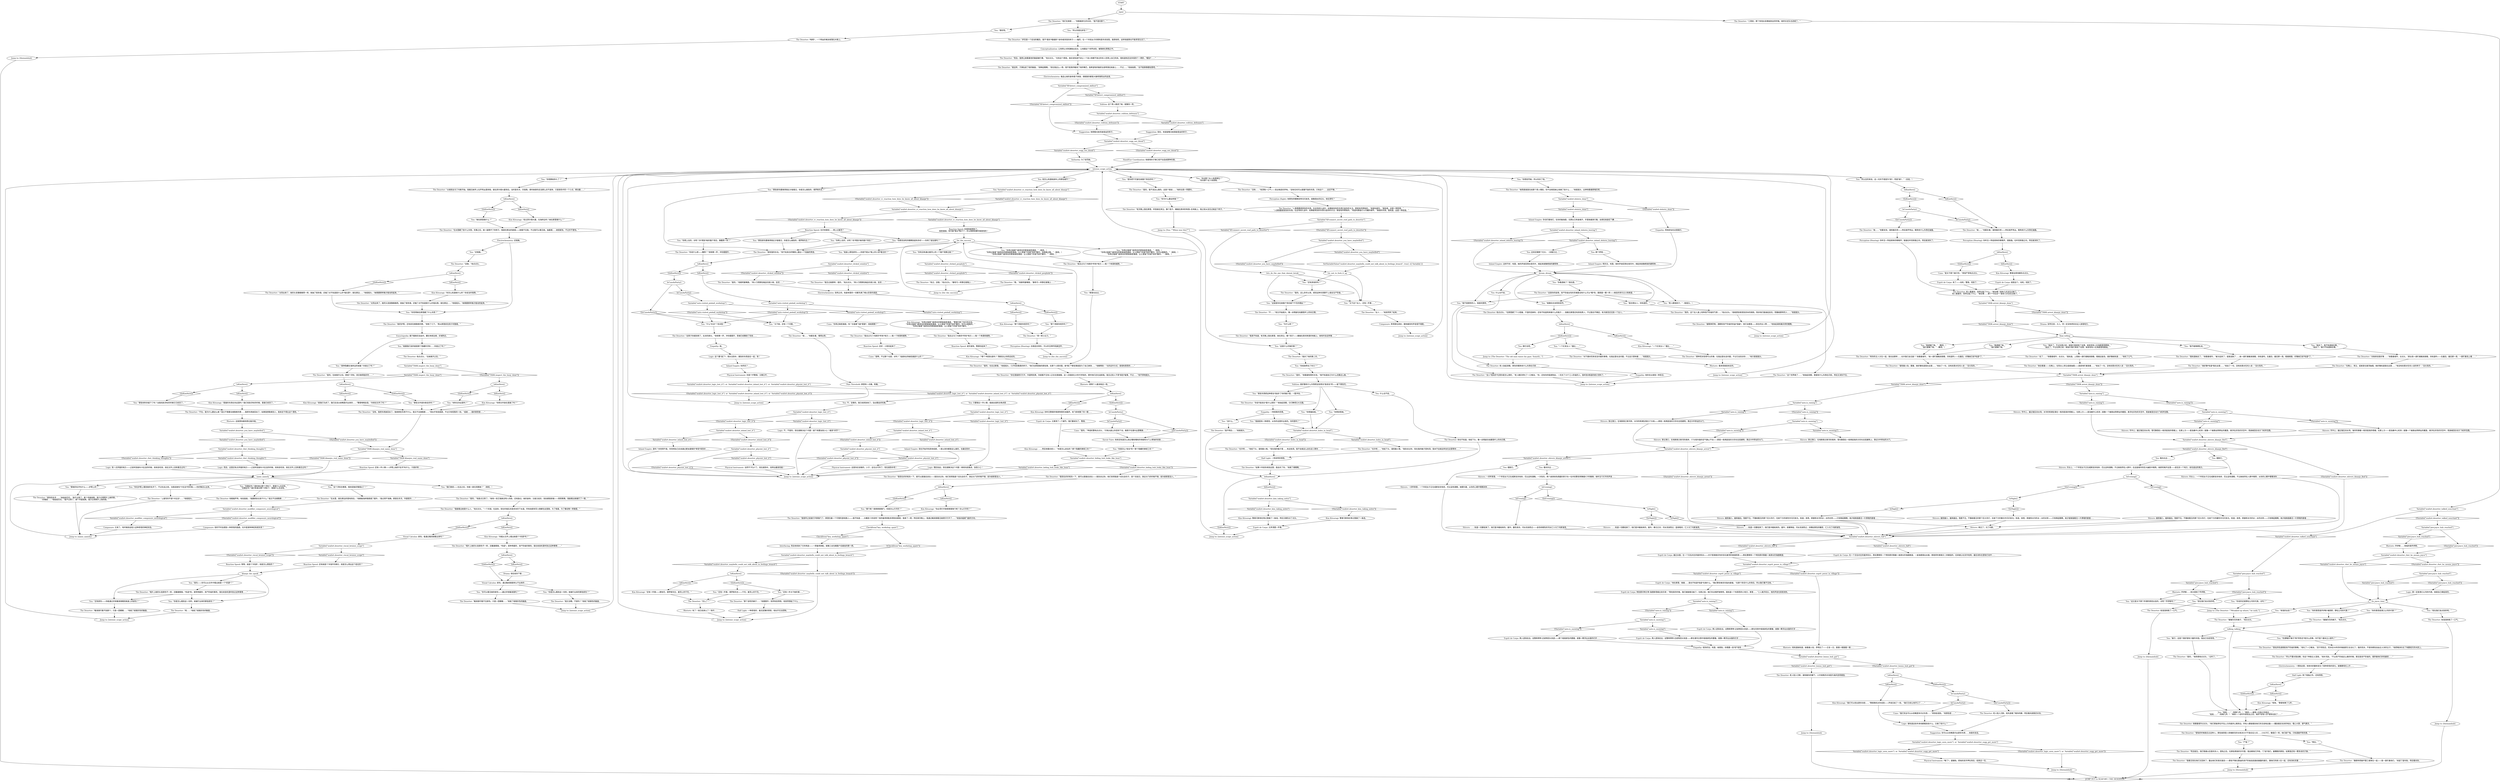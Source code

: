 # SEAFORT / DESERTER REASONING
# Why did he do it and how it happened.
#
#REACTION (MOT) red check
# ==================================================
digraph G {
	  0 [label="START"];
	  1 [label="input"];
	  2 [label="Suggestion: 现在，他渴望看见她满身是血的样子。"];
	  3 [label="IsKimHere()"];
	  4 [label="IsKimHere()", shape=diamond];
	  5 [label="!(IsKimHere())", shape=diamond];
	  6 [label="Variable[\"TASK.inspect_the_buoy_done\"]"];
	  7 [label="Variable[\"TASK.inspect_the_buoy_done\"]", shape=diamond];
	  8 [label="!(Variable[\"TASK.inspect_the_buoy_done\"])", shape=diamond];
	  9 [label="name_namely"];
	  10 [label="You: “你确定吗？我检查过那个浮标了。里面什么也没有。”\n“你确定吗？我们检查过那个浮标了。里面什么也没有。”"];
	  11 [label="The Deserter: “上面写的不是*卡拉洁*……”他摇摇头。"];
	  12 [label="Inland Empire: 你弄丢了……"];
	  13 [label="Rhetoric: 有了！他已经承认了！快问……"];
	  14 [label="The Deserter: 他点点头。“在那里建了个小爱巢。汗湿的亚麻布，还有不知道用来做什么的瓶子……我看见那里还有其他男人，不过我也不确定。有次甚至还见到一个女人。”"];
	  15 [label="Shivers: 一间牢房里，一个年轻女子正在戒断安非他命，巴比妥和酒精。一次性的。两个身穿棕色西服的男子向一名年轻警官挥舞着ICP的徽章。她听见门打开的声音……"];
	  16 [label="Shivers: 月台上，一个年轻女子正在戒断安非他命、巴比妥和酒精。不过她依然在人群中微笑，从你的心眼中慢慢消失……"];
	  17 [label="You: “有钱的女巫？”"];
	  18 [label="Half Light: 除了孤独之外，还有愤怒。"];
	  19 [label="Jump to: [themainhub]"];
	  20 [label="You: “你爬上去的，对吧？你*爬到*她的窗户背后，像蟹男一样？”"];
	  21 [label="The Deserter: “有过，没错，”他点点头。“像弯弓一样靠在玻璃上……”"];
	  22 [label="You: “为什么呢？”"];
	  23 [label="Jump to: [themainhub]"];
	  24 [label="IsKimHere()"];
	  25 [label="IsKimHere()", shape=diamond];
	  26 [label="!(IsKimHere())", shape=diamond];
	  27 [label="Variable[\"seafort.deserter_modifier_composure_neurological\"]"];
	  28 [label="Variable[\"seafort.deserter_modifier_composure_neurological\"]", shape=diamond];
	  29 [label="!(Variable[\"seafort.deserter_modifier_composure_neurological\"])", shape=diamond];
	  30 [label="Reaction Speed: 也许他曾经……爬上过屋顶？"];
	  31 [label="Kim Kitsuragi: ……然后他看向老人：“你是怎么进去的？那个隐藏的弹球工坊？”"];
	  32 [label="Physical Instrument: 当然不*可以*了。现在就弥补，发挥出最高性能！"];
	  33 [label="Variable[\"seafort.deserter_holes_in_head\"]"];
	  34 [label="Variable[\"seafort.deserter_holes_in_head\"]", shape=diamond];
	  35 [label="!(Variable[\"seafort.deserter_holes_in_head\"])", shape=diamond];
	  36 [label="You: “她走了。我不知道她在哪。”\n“她走了。我们不知道她在哪。”"];
	  37 [label="You: “她走了，不过在那之前，她指引我来到了这里。她发现有人在海堡里观察她。”\n“她走了，不过在那之前，她指引我们来到了这里。她发现有人在海堡里观察她。”"];
	  38 [label="IsCunoInParty()"];
	  39 [label="IsCunoInParty()", shape=diamond];
	  40 [label="!(IsCunoInParty())", shape=diamond];
	  41 [label="Cuno: “是关于那个婊子的，”男孩严肃地点点头。"];
	  42 [label="Shivers: ……知道一切都结束了。他们是冲着她来的。屋外，春日正浓，河水流淌而过，蓝绿相间，汇入马丁内斯海湾。"];
	  43 [label="Shivers: 市中心，越过瑞瓦肖水湾。冰冷的雨滴坠落在一栋四层高的塔楼上。在那上方——是洛桑中心机场；就像一个被悬丝网牵扯的魔茧，悬浮在灰色的天空中，周身被混合动力飞机所包围。"];
	  44 [label="Jump to: [themainhub]"];
	  45 [label="You: “这又是关于那个所谓的邪恶女巫的，对吧？乔伊斯吗？”"];
	  46 [label="IsCunoInParty()"];
	  47 [label="IsCunoInParty()", shape=diamond];
	  48 [label="!(IsCunoInParty())", shape=diamond];
	  49 [label="You: “明白。”"];
	  50 [label="Kim Kitsuragi: “你怎么知道她什么样？你说当时很黑。”"];
	  51 [label="Kim Kitsuragi: “是我们马虎了，我们应该从她嘴里问出来的……”警督喃喃自语。“你拿走文件了吗？”"];
	  52 [label="You: 他怎么知道她身体上的那些细节？"];
	  53 [label="You: Variable[\"seafort.deserter_rc_reaction_how_does_he_know_all_about_klaasje\"]"];
	  54 [label="Variable[\"seafort.deserter_rc_reaction_how_does_he_know_all_about_klaasje\"]", shape=diamond];
	  55 [label="!(Variable[\"seafort.deserter_rc_reaction_how_does_he_know_all_about_klaasje\"])", shape=diamond];
	  56 [label="Kim Kitsuragi: “你能从文件上看出她是个*间谍*吗？”"];
	  57 [label="CheckItem(\"key_workshop_spare\")"];
	  58 [label="CheckItem(\"key_workshop_spare\")", shape=diamond];
	  59 [label="!(CheckItem(\"key_workshop_spare\"))", shape=diamond];
	  60 [label="The Deserter: “没有……”他深吸一口气——发出喘息的声响。“没有任何可以紧握不放的东西，只有这个……这还不够。”"];
	  61 [label="You: “这是什么时候的事？”"];
	  62 [label="You: “是你把干花留在她窗户背后的吗？”"];
	  63 [label="Visual Calculus: 瘀伤。能通过瞄准镜看出来吗？"];
	  64 [label="You: “你是怎么看到这一切的。她被打出来的那些瘀伤？”"];
	  65 [label="The Deserter: “对于康米党来说没问题的事情，在我这里也没问题。不过这只意味着……”他摇摇头。"];
	  66 [label="You: 看向东边……"];
	  67 [label="Kim Kitsuragi: “我们可以挖出更多消息……”警督乘机对你说到——声音压低了一些。“我们已经让他开口了……”"];
	  68 [label="IsNight()"];
	  69 [label="IsNight()", shape=diamond];
	  70 [label="!(IsNight())", shape=diamond];
	  71 [label="You: 看向北边……"];
	  72 [label="Shivers: 市中心，越过瑞瓦肖水湾。雪花飘落在一栋四层高的塔楼上。在那上方——是洛桑中心机场；就像一个被悬丝网牵扯的魔茧，悬浮在灰色的天空中，周身被混合动力飞机所包围。"];
	  73 [label="Empathy: 祝你好运，哈里，她想到。你需要一些*好*发现……"];
	  74 [label="Electrochemistry: 一想到这里，他体内的腺体发生了某种奇怪的变化。就像酵母在上升……"];
	  75 [label="Rhetoric: 乔伊斯……他又提到了乔伊斯。"];
	  76 [label="The Deserter: 他朝着城市点点头。“他们把船停在环岛上方的废弃公寓旁边。所有人都能看到他们的无线电设备——播放着反动派的电台。粗心大意，酒气熏天。”"];
	  77 [label="The Deserter: “在水里藏了些什么东西。完事之后，她一副累坏了的样子。我就在那边的废墟——她看不见我，不过我可以看见她。抽着烟……她很紧张。不过并不害怕。”"];
	  78 [label="The Deserter: 他看着芦苇，有些困惑。“我要那些垃圾干什么？我又不去维勒斯……”"];
	  79 [label="You: “那些文件是你拿走的吗？”"];
	  80 [label="You: “首先——你可以从文件中看出她是一个*间谍*？”"];
	  81 [label="The Deserter: “她简直就是在给那个男人喂奶。你不会相信她让他做了些什么……”他摇摇头，出神地看着那堆灰烬。"];
	  82 [label="Jump to: [for_the_success]"];
	  83 [label="The Deserter: “你在里面把灯打开，外面特别黑，你就看不见有人正在往里面看。这一点我是在20年代学到的，那时他们还在追踪我。我见过别人干得*某些*破事，不过……”他不停地摇头。"];
	  84 [label="The Deserter: “我现在好好梳洗一下，就可以直接走进去——我告诉过你，他们觉得我是个反社会份子，是个流浪汉。旅店关门的时候不错，因为厨房里没人。”"];
	  85 [label="You: “还有一件事，德罗斯先生——干花。屋顶上的干花。”"];
	  86 [label="You: “你是怎么看到这一切的。她被打出来的那些瘀伤？”"];
	  87 [label="You: “我不是那样的人。我喜欢那样。”"];
	  88 [label="You: “我也恨女人，你知道的。”"];
	  89 [label="final_telling"];
	  90 [label="The Deserter: “这是你的妄想。资产阶级女性的灵魂里没有什么可以*看*的。跟表面一模一样——病态的享乐主义和绝望。”"];
	  91 [label="The Deserter: 老人看着你，突然记起了什么：“她在哪？我有几天没见过她了。”\n老人看着你，突然记起了什么：“她在哪……那个*卡拉洁*？我有几天没见过她了。”"];
	  92 [label="IsCunoInParty()"];
	  93 [label="IsCunoInParty()", shape=diamond];
	  94 [label="!(IsCunoInParty())", shape=diamond];
	  95 [label="Variable[\"seafort.deserter_logic_seen_more\"]  or  Variable[\"seafort.deserter_sugg_get_more\"]"];
	  96 [label="Variable[\"seafort.deserter_logic_seen_more\"]  or  Variable[\"seafort.deserter_sugg_get_more\"]", shape=diamond];
	  97 [label="!(Variable[\"seafort.deserter_logic_seen_more\"]  or  Variable[\"seafort.deserter_sugg_get_more\"])", shape=diamond];
	  98 [label="Logic: 谁知道这些年来他都看到些什么，又做了些什么？"];
	  99 [label="The Deserter: 老人陷入沉默，凝视着你的脚下。火中烧焦的木块因为海风变得潮湿。"];
	  100 [label="Kim Kitsuragi: “你把文件放在里面了吗？”"];
	  101 [label="Cuno: “是的。”坤诺机警地点点头。“闪电丸能让你坚持下去。瘾君子在灌木丛里瞎搞……”"];
	  102 [label="You: “你有没有通过屋顶上的一个窗户观察过她？”"];
	  103 [label="Rhetoric: 看来答案是肯定的。"];
	  104 [label="Hand/Eye Coordination: 他使用的子弹口径不会造成那种伤害。"];
	  105 [label="You: “所以你是在妒忌？”"];
	  106 [label="You: “你觉得她在那里藏了什么东西？”"];
	  107 [label="The Deserter: “没错，”他点点头。"];
	  108 [label="You: “你用过褴褛飞旋背后的那条秘密通道。”（继续。）\n“你用过褴褛飞旋背后的那条秘密通道。尘土里留下的是*你的*脚印。你可以换鞋的。”（继续。）\n“你用过褴褛飞旋背后的那条秘密通道。尘土里留下的是*你的*脚印。”（继续。）"];
	  109 [label="IsKimHere()"];
	  110 [label="IsKimHere()", shape=diamond];
	  111 [label="!(IsKimHere())", shape=diamond];
	  112 [label="Jump to: [for_the_success]"];
	  113 [label="Variable[\"seafort.deserter_hiding_hub_looks_like_bum\"]"];
	  114 [label="Variable[\"seafort.deserter_hiding_hub_looks_like_bum\"]", shape=diamond];
	  115 [label="!(Variable[\"seafort.deserter_hiding_hub_looks_like_bum\"])", shape=diamond];
	  116 [label="The Deserter: 他也不知道。他低下头，像一朵残留在枯萎茎杆上的向日葵。"];
	  117 [label="You: “还有其他的吗？”"];
	  118 [label="Volition: 就好像有什么东西把这些想法*放进去*的——留下那些花。"];
	  119 [label="The Deserter: “也许吧……”他低下头，凝视着火堆。“现在我的脑子里……有这些洞。我不会就这么坐在这儿等你……”"];
	  120 [label="IsKimHere()"];
	  121 [label="IsKimHere()", shape=diamond];
	  122 [label="!(IsKimHere())", shape=diamond];
	  123 [label="The Deserter: “是的。我不该这么做的。这是个错误……”他的左脸一阵颤抖。"];
	  124 [label="Variable[\"seafort.deserter_rhet_thinking_thoughts\"]"];
	  125 [label="Variable[\"seafort.deserter_rhet_thinking_thoughts\"]", shape=diamond];
	  126 [label="!(Variable[\"seafort.deserter_rhet_thinking_thoughts\"])", shape=diamond];
	  127 [label="You: “男人都是疯子。”（摇摇头。）"];
	  128 [label="Inland Empire: 明天见，哈里。她的声音回荡在夜风中。闻起来就像燃烧的建筑物……"];
	  129 [label="Variable[\"seafort.deserter_esprit_posse_in_village\"]"];
	  130 [label="Variable[\"seafort.deserter_esprit_posse_in_village\"]", shape=diamond];
	  131 [label="!(Variable[\"seafort.deserter_esprit_posse_in_village\"])", shape=diamond];
	  132 [label="Variable[\"auto.is_snowing\"]"];
	  133 [label="Variable[\"auto.is_snowing\"]", shape=diamond];
	  134 [label="!(Variable[\"auto.is_snowing\"])", shape=diamond];
	  135 [label="Esprit de Corps: 两人逐渐走远，巡警茱蒂特·迈诺特回头张望——那在漫天白雪中摇摇欲坠的要塞，就像一颗浮出水面的烂牙……"];
	  136 [label="Physical Instrument: *够了*。逮捕他。把他的双手押在背后，结束这一切。"];
	  137 [label="The Deserter: “我看见现在他们又回来了。露出他们的真实面目——那些不敢在蒙迪的资产阶级选民面前展露的面孔，跟他们的家人在一起，还有涤纶衣裳……”"];
	  138 [label="The Deserter: “所以不要对我说教，你这个种族主义混球。”他补充到。“不过资产阶级这么做的时候，那还是资产阶级的。摆弄着他们的性器官……”"];
	  139 [label="Jump to: [themainhub]"];
	  140 [label="IsKimHere()"];
	  141 [label="IsKimHere()", shape=diamond];
	  142 [label="!(IsKimHere())", shape=diamond];
	  143 [label="Jump to: [themainhub]"];
	  144 [label="talking_talking"];
	  145 [label="You: “你对那个女人有感情吗？”\n“你对那个女人有感情。”"];
	  146 [label="IsKimHere()"];
	  147 [label="IsKimHere()", shape=diamond];
	  148 [label="!(IsKimHere())", shape=diamond];
	  149 [label="Composure: 他时不时会感到一种奇怪的困惑。也许是某种神经系统失常？"];
	  150 [label="Jump to: [intense_scope_action]"];
	  151 [label="The Deserter: “相片上她的头发颜色不一样，还戴着眼镜。*伪装*。某种卑鄙的、资产阶级的事务。我在收音机里听到过这种事情……”"];
	  152 [label="Esprit de Corps: 又摸清了一个细节。我们要成功了，警探。"];
	  153 [label="Jump to: [intense_scope_action]"];
	  154 [label="Variable[\"seafort.deserter_logic_lost_it\"]"];
	  155 [label="Variable[\"seafort.deserter_logic_lost_it\"]", shape=diamond];
	  156 [label="!(Variable[\"seafort.deserter_logic_lost_it\"])", shape=diamond];
	  157 [label="Empathy: 她。"];
	  158 [label="Half Light: 一种奇怪的、毫无犹豫的愤怒，他似乎无法控制。"];
	  159 [label="You: “没什么。”"];
	  160 [label="Kim Kitsuragi: 警督沉默地在笔记里画了一条线。然后又朝你点了点头。"];
	  161 [label="The Deserter: “唔……”他摇了摇银灰色的脑袋。"];
	  162 [label="IsKimHere()"];
	  163 [label="IsKimHere()", shape=diamond];
	  164 [label="!(IsKimHere())", shape=diamond];
	  165 [label="The Deserter: “走了……”他看着城市，点点头。“我知道。上周她一直盯着瞄准镜看。看着这座岛，就好像她知道……”他叹了口气。"];
	  166 [label="You: “你为什么要这样做？”"];
	  167 [label="Variable[\"seafort.deserter_shivers_klaasje_arrest\"]"];
	  168 [label="Variable[\"seafort.deserter_shivers_klaasje_arrest\"]", shape=diamond];
	  169 [label="!(Variable[\"seafort.deserter_shivers_klaasje_arrest\"])", shape=diamond];
	  170 [label="Shivers: 穿过港口，在埃斯佩兰斯河的南岸，雪花飘落在一栋两层高的方形杜拉铝建筑上，靠近H中转站的大门。"];
	  171 [label="Jump to: [themainhub]"];
	  172 [label="The Deserter: “我去过马丁内斯的*所有*地方——每一个角落和缝隙。”"];
	  173 [label="The Deserter: “皱皱巴巴的婊子，”他点点头。"];
	  174 [label="Logic: 那一定是港口公司的代表，她是自己乘船来的。"];
	  175 [label="The Deserter: “登陆的时候我见过这种人。那些奥西登人和梅斯克的长枪派分子不是应征士兵……小伙子们，像我们一样。他们是尸鬼。只知道破坏和伤害。”"];
	  176 [label="Kim Kitsuragi: “经过菲尔德大厦，在海岸边吗？她在那里做什么？”"];
	  177 [label="The Deserter: “不在。我为什么要这么做？我又不需要去维勒斯的票……我把东西放回去了。如果我想勒索别人，我肯定干得比这个漂亮。”"];
	  178 [label="The Deserter: “我能看出她是什么人，”他点点头。“一个间谍。在逃命。现在的瑞瓦肖是资本的下水道。所有劫匪和军火商都往这里跑。为了吸毒，为了像动物一样做爱。”"];
	  179 [label="Variable[\"seafort.deserter_clicked_peephole\"]"];
	  180 [label="Variable[\"seafort.deserter_clicked_peephole\"]", shape=diamond];
	  181 [label="!(Variable[\"seafort.deserter_clicked_peephole\"])", shape=diamond];
	  182 [label="Kim Kitsuragi: 你听见警督的笔那熟悉的涂画声。他飞快地瞥了你一眼……"];
	  183 [label="Variable[\"seafort.deserter_logic_lost_it\"]  or  Variable[\"seafort.deserter_inland_lost_it\"]  or  Variable[\"seafort.deserter_physint_lost_it\"]"];
	  184 [label="Variable[\"seafort.deserter_logic_lost_it\"]  or  Variable[\"seafort.deserter_inland_lost_it\"]  or  Variable[\"seafort.deserter_physint_lost_it\"]", shape=diamond];
	  185 [label="!(Variable[\"seafort.deserter_logic_lost_it\"]  or  Variable[\"seafort.deserter_inland_lost_it\"]  or  Variable[\"seafort.deserter_physint_lost_it\"])", shape=diamond];
	  186 [label="Physical Instrument: 你是个坏警探。又懒又坏。"];
	  187 [label="IsKimHere()"];
	  188 [label="IsKimHere()", shape=diamond];
	  189 [label="!(IsKimHere())", shape=diamond];
	  190 [label="The Deserter: “你说*放进去*是什么意思？”他抬起双眼，它们睁得又大又圆。"];
	  191 [label="Composure: 笑得莫名其妙。跟他痛苦的声音很不相配。"];
	  192 [label="klaasje_the_spook"];
	  193 [label="You: “一个红发女人？露比……”"];
	  194 [label="Variable[\"TASK.arrest_klaasje_done\"]"];
	  195 [label="Variable[\"TASK.arrest_klaasje_done\"]", shape=diamond];
	  196 [label="!(Variable[\"TASK.arrest_klaasje_done\"])", shape=diamond];
	  197 [label="The Deserter: “对她来说是好事……”他看着城市，点点头。“那女孩一直盯着瞄准镜看，你知道吗——在最后。最后那一周，一直盯着岛上看……”"];
	  198 [label="The Deserter: “和你的主人关在一起，我也会那样……也许我们会见面？”他看着城市。“她一直盯着瞄准镜看，你知道吗——在最后。好像她已经*知道*了。”"];
	  199 [label="Perception (Hearing): 你听见一阵低频率的嘶嘶声，很勉强。在听觉频谱之内。然后就消失了。"];
	  200 [label="Shivers: ……知道一切都结束了。他们是冲着她来的。屋外，夜幕降临，河水流淌而过，浓稠如黑色的糖浆，汇入马丁内斯海湾。"];
	  201 [label="Esprit de Corps: 两人逐渐走远，巡警茱蒂特·迈诺特回头张望——那在风雨中摇摇欲坠的要塞，就像一颗浮出水面的烂牙……"];
	  202 [label="The Deserter: “皱皱巴巴的婊子，”他点点头。"];
	  203 [label="IsCunoInParty()"];
	  204 [label="IsCunoInParty()", shape=diamond];
	  205 [label="!(IsCunoInParty())", shape=diamond];
	  206 [label="Cuno: “是啊，不过那个也是，对吗？飞旋旅社的秘密通道什么的？”"];
	  207 [label="lets_do_the_one_that_doesnt_break"];
	  208 [label="Reaction Speed: 谢天谢地，警督捡起来了……"];
	  209 [label="Variable[\"seafort.deserter_talked_soucriant\"]"];
	  210 [label="Variable[\"seafort.deserter_talked_soucriant\"]", shape=diamond];
	  211 [label="!(Variable[\"seafort.deserter_talked_soucriant\"])", shape=diamond];
	  212 [label="You: “咳咳……”（咳嗽几声。）“继续——被害人在她之后抵达……”\n“咳咳……”（咳嗽几声。）“继续——谈判专家到达之后，她的*安保人员*很快也到了……”"];
	  213 [label="The Deserter: “而且，我想让她看着他的脑袋被打爆，”他点点头。“也有这个原因。她应该知道不该让一个连小孩都不放过的杀人犯爬上自己的床。我知道他还会多保持个一两秒，*蠕动*……”"];
	  214 [label="Variable[\"seafort.deserter_volition_defenses\"]"];
	  215 [label="Variable[\"seafort.deserter_volition_defenses\"]", shape=diamond];
	  216 [label="!(Variable[\"seafort.deserter_volition_defenses\"])", shape=diamond];
	  217 [label="You: “你想惩罚她，所以你杀了他。”"];
	  218 [label="The Deserter: “在水里，就在那边的营地背后，”他朝着海岸随意摆了摆手。“我记得不准确。那是在冬天。外面很冷……”"];
	  219 [label="You: “那些材料你留下了吗？当我找到浮标的时候它已经空了。”"];
	  220 [label="Logic: 有一点矛盾的地方——之前听到她叫卡拉洁的时候，他有些吃惊。他在文件上没有看见过吗？"];
	  221 [label="Variable[\"seafort.deserter_clicked_window\"]"];
	  222 [label="Variable[\"seafort.deserter_clicked_window\"]", shape=diamond];
	  223 [label="!(Variable[\"seafort.deserter_clicked_window\"])", shape=diamond];
	  224 [label="The Deserter: “我现在好好梳洗一下，就可以直接走进去——我告诉过你，他们觉得我是个反社会份子。旅店关门的时候不错，因为厨房里没人。”"];
	  225 [label="The Deserter: “我很早之前就打开那扇门了。那里住着一个可恨的游戏商人——我不知道……大概是15年前吧？他的备用钥匙丢得到处都是，我拿了一把。然后某天晚上，我通过瞄准镜看见她把灯打开了……”他指向褴褛飞旋的方向。"];
	  226 [label="Interfacing: 而且他找到了它的用途——一把备用钥匙，就像工会包厢窗户后面挂的那一把。"];
	  227 [label="You: “那门呢？厨房那扇钢门，你是怎么打开的？”"];
	  228 [label="Savoir Faire: 他肯定知道怎么绕过嘎吱嘎吱的地板和大门上锈蚀的铰链……"];
	  229 [label="You: “那些瘀伤要离得很近才能看见，你是怎么做到的，德罗斯先生？”"];
	  230 [label="The Deserter: “你说什么呢——蟹男？”他咳嗽一声，冲你摆摆手。"];
	  231 [label="Logic: 不，不是的。现在就解决这个问题！接下来要加倍小心！极其*详尽*！"];
	  232 [label="Variable[\"XP.connect_secret_roof_path_to_deserter\"]"];
	  233 [label="Variable[\"XP.connect_secret_roof_path_to_deserter\"]", shape=diamond];
	  234 [label="!(Variable[\"XP.connect_secret_roof_path_to_deserter\"])", shape=diamond];
	  235 [label="You: “我就是有一种感觉。从你的话里听出来的。你同意吗？”"];
	  236 [label="Jump to: [You: \"\"When was this?\"\"]"];
	  237 [label="The Deserter: “如果十年前你来到这里，我会杀了你。”他揉了揉眼睛。"];
	  238 [label="The Deserter: “被精神药物，酒精和资产阶级的利益*扭曲*。他们全都是——现在的女人啊……”他抬起凝视着灰烬的眼睛。"];
	  239 [label="The Deserter: “她……”他重复到，凝视着灰烬——然后是芦苇丛。眼角有什么东西在抽搐。"];
	  240 [label="Perception (Hearing): 你听见一阵低频率的嘶嘶声，勉强在听觉频谱之内。然后就消失了。"];
	  241 [label="Esprit de Corps: 特别顾问特兰特·海德斯塔姆比较乐观：“等他来的时候，我们就能看见船了。在那之前，我们先去喝杯咖啡吧。我知道一个有意思的小地方，那里……”三人离开码头，他的声音也渐渐消失。"];
	  242 [label="Variable[\"auto.is_snowing\"]"];
	  243 [label="Variable[\"auto.is_snowing\"]", shape=diamond];
	  244 [label="!(Variable[\"auto.is_snowing\"])", shape=diamond];
	  245 [label="Cuno: “你用过秘密通道，哈？在褴褛飞旋*里面*，偷偷摸摸？”"];
	  246 [label="The Deserter: “是的，也去过那里。”他摇摇头，几乎有些敬畏的样子。“他们在那里做的那些事，在那个小房间里。她*做了*那些事就是为了自己爽快……”他解释到：“光的运作方式，是很有意思的……”"];
	  247 [label="Variable[\"seafort.deserter_you_have_maybelled\"]"];
	  248 [label="Variable[\"seafort.deserter_you_have_maybelled\"]", shape=diamond];
	  249 [label="!(Variable[\"seafort.deserter_you_have_maybelled\"])", shape=diamond];
	  250 [label="The Deserter: “从她到达马丁内斯开始。我看见她早上在芦苇丛里徘徊，就在菲尔德大厦背后。当时是冬天，天很黑。那时她穿的还没那么衣不遮体，只是夜色中的一个小点，移动着……”"];
	  251 [label="The Deserter: “我有我的办法。”他干枯发白的嘴唇上露出一个扭曲的笑容。"];
	  252 [label="You: “关于她，还有一个问题。”"];
	  253 [label="Variable[\"seafort.deserter_physint_lost_it\"]"];
	  254 [label="Variable[\"seafort.deserter_physint_lost_it\"]", shape=diamond];
	  255 [label="!(Variable[\"seafort.deserter_physint_lost_it\"])", shape=diamond];
	  256 [label="Variable[\"seafort.deserter_physint_lost_it\"]"];
	  257 [label="Variable[\"seafort.deserter_physint_lost_it\"]", shape=diamond];
	  258 [label="!(Variable[\"seafort.deserter_physint_lost_it\"])", shape=diamond];
	  259 [label="Jump to: [intense_scope_action]"];
	  260 [label="Variable[\"seafort.deserter_viscal_bruises_scope\"]"];
	  261 [label="Variable[\"seafort.deserter_viscal_bruises_scope\"]", shape=diamond];
	  262 [label="!(Variable[\"seafort.deserter_viscal_bruises_scope\"])", shape=diamond];
	  263 [label="The Deserter: “凝视着小岛，要塞，她好像知道我在这里……”他加了一句，没有刻意对任何人说：“没关系的。”"];
	  264 [label="Variable[\"auto.is_raining\"]"];
	  265 [label="Variable[\"auto.is_raining\"]", shape=diamond];
	  266 [label="!(Variable[\"auto.is_raining\"])", shape=diamond];
	  267 [label="Shivers: 再见了，马丁内斯。"];
	  268 [label="Suggestion: 你可以从他嘴里问出更多东西……他喜欢说话。"];
	  269 [label="The Deserter: “是的，”他砸吧着嘴唇。“用小刀把那些毒品切成小条，自渎……”"];
	  270 [label="You: “那里也去过。”"];
	  271 [label="Rhetoric: 他知道她知道。她看着小岛，弄明白了——日复一日，香烟一根接着一根……"];
	  272 [label="You: “现在我们说点别的吧。”"];
	  273 [label="You: “尸鬼？”"];
	  274 [label="Variable[\"seafort.deserter_sugg_see_blood\"]"];
	  275 [label="Variable[\"seafort.deserter_sugg_see_blood\"]", shape=diamond];
	  276 [label="!(Variable[\"seafort.deserter_sugg_see_blood\"])", shape=diamond];
	  277 [label="Kim Kitsuragi: “里面的东西在你这里吗？我们找到浮标的时候，里面已经空了。”"];
	  278 [label="IsKimHere()"];
	  279 [label="IsKimHere()", shape=diamond];
	  280 [label="!(IsKimHere())", shape=diamond];
	  281 [label="The Deserter: “没有。我把东西放回去了。我拿那些东西干什么，我又不去维勒斯……”他似乎有些困惑，不过只有短暂的一刻。“或者……我的意思是……”"];
	  282 [label="You: “那她的名字叫什么——护照上的？”"];
	  283 [label="Reaction Speed: 你很快就想到了。\n秘密通道。他可能*换过*鞋子了，灰尘里那些脚印就是他的！"];
	  284 [label="Logic: 这个要*溜了*。想办法弥补，跟别的东西连在一起，快！"];
	  285 [label="You: “你给她带去了铃兰？”"];
	  286 [label="The Deserter: “是的。这么多年以来。感觉这种东西算不上是反无产阶级。”"];
	  287 [label="Kim Kitsuragi: 警督沉默地在笔记里画了一条线。"];
	  288 [label="Jump to: [intense_scope_action]"];
	  289 [label="You: “我不能随便乱说。”"];
	  290 [label="Kim Kitsuragi: 警督会意地朝你点点头。"];
	  291 [label="Esprit de Corps: 就是这个。动机。找到了。"];
	  292 [label="Esprit de Corps: 在一个无名村庄的废弃码头，两名警察和一个特别顾问隔着一条狭长的海面眺望。一座海堡探出水面，那是菲利普国王二世建造的，后来被公社另作他用，最后消失在登陆行动中……"];
	  293 [label="Esprit de Corps: “他在那里，做着……我也不知道*到底*在做什么。”随迁警官维克玛指向废墟。“在那个防空什么的背后。所以我们看不见他。”"];
	  294 [label="Shivers: ……知道一切都结束了。他们是冲着她来的。屋外，暮色渐浓，河水流淌而过——金色和橙色的河水汇入马丁内斯海湾。"];
	  295 [label="You: “婊子。这是个很好很有力量的词语。我自己也经常用。”"];
	  296 [label="The Deserter: “宽松的性道德是资产阶级的策略，”他吐了一口唾沫。“至于同性恋，党派在04年的时候就把它合法化了。我的党派，不是你那些自由主义派的主子。”他把唾沫吐在了快要熄灭的木炭上。"];
	  297 [label="Variable[\"seafort.deserter_bonus_hub_got\"]"];
	  298 [label="Variable[\"seafort.deserter_bonus_hub_got\"]", shape=diamond];
	  299 [label="!(Variable[\"seafort.deserter_bonus_hub_got\"])", shape=diamond];
	  300 [label="Jump to: [The Deserter: \"\"Wrinkled up whore,\" he nods.\"]"];
	  301 [label="Empathy: 而他却站在这里腐烂。"];
	  302 [label="The Deserter: “三周前，那个有钱女巫乘船到达的时候。她的仪仗队也进城了。”"];
	  303 [label="You: “你的意思是港口公司的代表？”"];
	  304 [label="Variable[\"XP.detect_compromized_skillset\"]"];
	  305 [label="Variable[\"XP.detect_compromized_skillset\"]", shape=diamond];
	  306 [label="!(Variable[\"XP.detect_compromized_skillset\"])", shape=diamond];
	  307 [label="You: “你观察她多久了？”"];
	  308 [label="You: “这个浮标在哪里，看来调查好像错过了？”"];
	  309 [label="Jump to: [name_namely]"];
	  310 [label="Drama: 他在给你下套……"];
	  311 [label="You: “你是怎么*进去*的？那个隐藏的弹球工坊？”"];
	  312 [label="You: “那些瘀伤要离得很近才能看见，你是怎么做到的，德罗斯先生？”"];
	  313 [label="You: “关于这个女人，还有一件事……”"];
	  314 [label="Perception (Sight): 他黑色的眼睛突然闪闪发亮，就像滴水的石头。他在哭吗？"];
	  315 [label="Rhetoric: 这就意味着他想过敲诈她。"];
	  316 [label="Logic: 而且，这里还有点矛盾的地方——之前听到她叫卡拉洁的时候，他有些吃惊。他在文件上没有看见过吗？"];
	  317 [label="IsKimHere()"];
	  318 [label="IsKimHere()", shape=diamond];
	  319 [label="!(IsKimHere())", shape=diamond];
	  320 [label="You: “她确实应该受到惩罚。”"];
	  321 [label="The Deserter: “真的，这个女人身上有种资产阶级的气质……”他点点头。“弱者更容易受到资本的剥削，除非他们能奋起反抗，而像她那样的人……”他摇摇头。"];
	  322 [label="You: 这肯定跟那个无关。（试着忘记。）"];
	  323 [label="Jump to: [The Deserter: \"The old man raises his gaze. Someth...\"]"];
	  324 [label="Variable[\"seafort.deserter_shivers_klaasje_fled\"]"];
	  325 [label="Variable[\"seafort.deserter_shivers_klaasje_fled\"]", shape=diamond];
	  326 [label="!(Variable[\"seafort.deserter_shivers_klaasje_fled\"])", shape=diamond];
	  327 [label="Esprit de Corps: 两人逐渐走远，巡警茱蒂特·迈诺特回头张望——那个摇摇欲坠的要塞，就像一颗浮出水面的烂牙……"];
	  328 [label="Variable[\"auto.visited_pinball_workshop\"]"];
	  329 [label="Variable[\"auto.visited_pinball_workshop\"]", shape=diamond];
	  330 [label="!(Variable[\"auto.visited_pinball_workshop\"])", shape=diamond];
	  331 [label="The Deserter: “我去过马丁内斯的*所有*地方——每一个角落和缝隙。”"];
	  332 [label="Variable[\"pier.joyce_hub_reached\"]"];
	  333 [label="Variable[\"pier.joyce_hub_reached\"]", shape=diamond];
	  334 [label="!(Variable[\"pier.joyce_hub_reached\"])", shape=diamond];
	  335 [label="The Deserter: “就这样，子弹钻进了他的脑袋。”他眯起眼睛。“现在我这么一想，我不是真的瞄准了他的嘴巴。我希望他的脑浆全部喷溅在她身上……不过……”他耸耸肩，“总不能事事都如意吧。”"];
	  336 [label="The Deserter: “妒忌是一个反动的概念。我不*喜欢*看着那个掠夺者享受的样子——嗑药，在一个年轻女子的臂弯里寻求安慰。我想他死，这样他就再也不能享受生活了。”"];
	  337 [label="Volition: 这个男人看透了她，就像你一样。"];
	  338 [label="Electrochemistry: 还很美。"];
	  339 [label="The Deserter: “我见过她那样，是的，”他点点头。“用小刀把那些毒品切成小条，自渎……”"];
	  340 [label="Kim Kitsuragi: “你必须打开厨房那扇铁门吧？怎么打开的？”"];
	  341 [label="You: “你爬上去的，对吧？你*爬到*她的窗户背后？”"];
	  342 [label="Kim Kitsuragi: “你用过褴褛飞旋背后的那条秘密通道。”警督打断了你们的对话。\n“你用过褴褛飞旋背后的那条秘密通道。尘土里留下的是*你的*脚印。你可以换鞋的。”\n“你用过褴褛飞旋背后的那条秘密通道。尘土里留下的是*你的*脚印。”"];
	  343 [label="The Deserter: “她……”他重复着，慢得出奇。"];
	  344 [label="Pain Threshold: 那里有一点痛。刺痛。"];
	  345 [label="Variable[\"seafort.deserter_inland_lost_it\"]"];
	  346 [label="Variable[\"seafort.deserter_inland_lost_it\"]", shape=diamond];
	  347 [label="!(Variable[\"seafort.deserter_inland_lost_it\"])", shape=diamond];
	  348 [label="Inland Empire: 这样不好，哈里。她的声音回荡在夜风中。闻起来就像燃烧的建筑物……"];
	  349 [label="Kim Kitsuragi: “一个红发女人？露比……”"];
	  350 [label="The Deserter: “这个世界疯了……”他抬起双眼，里面有什么东西在闪烁。然后又消失不见。"];
	  351 [label="Empathy: 他的舌尖尝到一种苦涩。"];
	  352 [label="Jump to: [intense_scope_action]"];
	  353 [label="Jump to: [intense_scope_action]"];
	  354 [label="You: “你看透她了？我也是。”"];
	  355 [label="IsKimHere()"];
	  356 [label="IsKimHere()", shape=diamond];
	  357 [label="!(IsKimHere())", shape=diamond];
	  358 [label="The Deserter: “她会看着——在晚上，在阳台上哭泣或者抽烟——直直地盯着我看……”他加了一句，没有刻意对任何人说：“没关系的。”"];
	  359 [label="Esprit de Corps: 越过水面，在一个无名村庄的废弃码头——村子里满是灰色的亘石屋顶的煤渣砖房——两名警察和一个特别顾问隔着一条狭长的海面眺望。"];
	  360 [label="You: “你满嘴的*婊子*和*同性恋*是怎么回事，你不是个康米主义者吗？”"];
	  361 [label="The Deserter: “相片上她的头发颜色不一样，还戴着眼镜。*伪造*的。某种卑鄙的、资产阶级的事务。我在收音机里听到过这种事情……”"];
	  362 [label="Variable[\"seafort.deserter_rhet_he_means_joyce\"]"];
	  363 [label="Variable[\"seafort.deserter_rhet_he_means_joyce\"]", shape=diamond];
	  364 [label="!(Variable[\"seafort.deserter_rhet_he_means_joyce\"])", shape=diamond];
	  365 [label="Reaction Speed: 还好，小孩捡起来了……"];
	  366 [label="its_joyce_time"];
	  367 [label="You: “还有瘀伤——你能通过步枪瞄准镜看到她身上的瘀伤？”"];
	  368 [label="Electrochemistry: 突然之间，他身体里的一切都充满了难以忍受的渴望。"];
	  369 [label="Kim Kitsuragi: “那个洞是你挖的吗？”"];
	  370 [label="You: “什么*办法*？告诉我！”"];
	  371 [label="The Deserter: “这辈子你就别想了，右派的家伙。”他咳嗽一声，冲你摆摆手，思绪已经飘到了别处……"];
	  372 [label="The Deserter: “我去过马丁内斯的*所有*地方——每一个角落和缝隙。”"];
	  373 [label="Inland Empire: 现在开始寻找其他线索，一直以来你都是这么做的。在最后弥补……"];
	  374 [label="The Deserter: “也许吧……”他低下头，凝视着火堆。“我告诉过你，现在我的脑子里有洞。我本不会就这样坐在这里等你……”"];
	  375 [label="dream_dream"];
	  376 [label="Inland Empire: 你也盯着他们。在你的脑海里，无罪女王转身离开，手里拖着旅行箱，丝绸在她身后飞舞……"];
	  377 [label="Esprit de Corps: 有了——动机，警探。找到了。"];
	  378 [label="Variable[\"TASK.arrest_klaasje_done\"]"];
	  379 [label="Variable[\"TASK.arrest_klaasje_done\"]", shape=diamond];
	  380 [label="!(Variable[\"TASK.arrest_klaasje_done\"])", shape=diamond];
	  381 [label="You: 摆脱它。"];
	  382 [label="The Deserter: “她好像*知道*我在这里……”他加了一句，没有刻意对任何人说：“没关系的。”"];
	  383 [label="Shivers: 穿过港口，在埃斯佩兰斯河的南岸，57分局外面的空气静止不动——那是一栋两层高的方形杜拉铝建筑，靠近H中转站的大门。"];
	  384 [label="IsNight()"];
	  385 [label="IsNight()", shape=diamond];
	  386 [label="!(IsNight())", shape=diamond];
	  387 [label="Shivers: 月台上，一个年轻女子正在戒断安非他命、巴比妥和酒精。不过她依然在人群中，在这座城市的巨大幽影中微笑。她即将离开这里——前往另一个地方，前往遥远的南方。"];
	  388 [label="Shivers: 越变越小。越来越远。隐匿不见。不像她看见的那个巨大吊灯，在她下方的春光中闪闪发光。街道，高塔，房屋和冰冷的水；水的对岸——只有眯起眼睛，她才能勉强看见一片黑暗的废墟……"];
	  389 [label="Variable[\"seafort.deserter_shivers_full\"]"];
	  390 [label="Variable[\"seafort.deserter_shivers_full\"]", shape=diamond];
	  391 [label="!(Variable[\"seafort.deserter_shivers_full\"])", shape=diamond];
	  392 [label="You: “材料在你这里吗？”"];
	  393 [label="You: “你用过褴褛飞旋背后的那条秘密通道。”（继续。）\n“你用过褴褛飞旋背后的那条秘密通道。尘土里留下的是*你的*脚印。你刚换过鞋。”（继续。）\n“你用过褴褛飞旋背后的那条秘密通道。尘土里留下的是*你的*脚印。”（继续。）"];
	  394 [label="The Deserter: “我真不知道。有天晚上我在那里，她在哭泣，像个孩子——蜷缩在房间角落的地板上。她有时会这样做……”"];
	  395 [label="The Deserter: “是别的名字……”他结结巴巴。“我不记得了。那个早晨很黑。我只记得照片上她的脸。”\n“好像是……”他结结巴巴。“我不记得了。那个早晨很黑。我只记得照片上她的脸。”"];
	  396 [label="Encyclopedia: 属于塞美尼自由州。藏在地球边缘，灰域附近。"];
	  397 [label="The Deserter: “怎么了？”"];
	  398 [label="The Deserter: “用一把小尖刀。”"];
	  399 [label="Perception (Hearing): 也很适合窃听。可以听见呻吟和鼻息声。"];
	  400 [label="IsKimHere()"];
	  401 [label="IsKimHere()", shape=diamond];
	  402 [label="!(IsKimHere())", shape=diamond];
	  403 [label="IsKimHere()"];
	  404 [label="IsKimHere()", shape=diamond];
	  405 [label="!(IsKimHere())", shape=diamond];
	  406 [label="You: 只要错过一件小事，我就会溺死在焦虑里……"];
	  407 [label="You: 不。没事的。我已经抓到他了。没必要追求完美。"];
	  408 [label="Jump to: [intense_scope_action]"];
	  409 [label="You: “某些东西把这种想法*放进*了你的脑子里。一股冲动。”"];
	  410 [label="The Deserter: “不……”他又开始摇头，像一朵残留在枯萎茎杆上的向日葵。"];
	  411 [label="The Deserter: “我杀了他的第二天。”"];
	  412 [label="The Deserter: “瞄准镜可看不见瘀伤。只是一团模糊……”他摇了摇银灰色的脑袋。"];
	  413 [label="You: “我逮捕了她。”\n“我们逮捕了她。”"];
	  414 [label="Shivers: 一间牢房里，一个年轻女子正在戒断安非他命，巴比妥和酒精。她颤抖着，从你的心眼中慢慢消失……"];
	  415 [label="IsEvening()"];
	  416 [label="IsEvening()", shape=diamond];
	  417 [label="!(IsEvening())", shape=diamond];
	  418 [label="IsEvening()"];
	  419 [label="IsEvening()", shape=diamond];
	  420 [label="!(IsEvening())", shape=diamond];
	  421 [label="Shivers: 越变越小。越来越远。隐匿不见。不像她看见的那个巨大吊灯，在她下方的夜色中闪闪发光。街道，高塔，房屋和冰冷的水；水的对岸——只有眯起眼睛，她才能勉强看见一片黑暗的废墟……"];
	  422 [label="IsKimHere()"];
	  423 [label="IsKimHere()", shape=diamond];
	  424 [label="!(IsKimHere())", shape=diamond];
	  425 [label="You: “你说的还是野松公司的代表，对吗？”"];
	  426 [label="You: “她身上那些瘀伤——你是不是从*墙上的小洞*看见的？”"];
	  427 [label="SetVariableValue(\"seafort.deserter_maybells_could_not_talk_about_in_feelings_branch\", true) --[[ Variable[ ]]"];
	  428 [label="You: “现在我们说点别的吧。”"];
	  430 [label="Conceptualization: 让他停止对刺激做出反应，让他跟这个世界诀别。被隔绝在黑暗之中。"];
	  431 [label="Electrochemistry: 毒品让她的身体香汗淋漓，滑腻腻的都是大脑喷溅而出的血液。"];
	  432 [label="You: “她跟我们说的就是那个隐藏的浮标……你查过了吗？”"];
	  433 [label="You: “你在护照上看到她的名字了。不过在这之前，当我说她叫*卡拉洁*的时候——你好像没认出来。”"];
	  434 [label="The Deserter: “嗯，”他砸吧着嘴唇。“像弯弓一样靠在玻璃上……”"];
	  435 [label="You: “那个洞是你挖的吗？”"];
	  436 [label="Variable[\"auto.visited_pinball_workshop\"]"];
	  437 [label="Variable[\"auto.visited_pinball_workshop\"]", shape=diamond];
	  438 [label="!(Variable[\"auto.visited_pinball_workshop\"])", shape=diamond];
	  439 [label="Variable[\"seafort.deserter_logic_lost_it\"]"];
	  440 [label="Variable[\"seafort.deserter_logic_lost_it\"]", shape=diamond];
	  441 [label="!(Variable[\"seafort.deserter_logic_lost_it\"])", shape=diamond];
	  442 [label="You: 什么也不说。"];
	  443 [label="The Deserter: “人类需要感受别的东西。在这场持久战中，如果能有别的东西引起你的关注，那是有所帮助的，”他望向城市。“我知道，这是一种软弱。”\n“人类需要感受别的东西。在这场持久战中，如果能有别的东西引起你的关注，那是有所帮助的，”他望向那座灯火闪耀的城市。“美丽的东西。我知道，这是一种软弱。”"];
	  444 [label="You: “你可以看见她的瘀伤——通过步枪瞄准镜吗？”"];
	  445 [label="Drama: 安然无恙，大人。您一定没有把目击证人放错地方。"];
	  446 [label="The Deserter: “在晚上，哭泣，或者是在屋顶抽烟。她好像知道我在这里……”他没有刻意对任何人说的样子：“没关系的。”"];
	  447 [label="IsKimHere()"];
	  448 [label="IsKimHere()", shape=diamond];
	  449 [label="!(IsKimHere())", shape=diamond];
	  450 [label="The Deserter: “像那样把破坏罢工者聚在一起——我一直盯着他们。”他望了望内陆，然后看向你。"];
	  451 [label="Variable[\"pier.joyce_hub_reached\"]"];
	  452 [label="Variable[\"pier.joyce_hub_reached\"]", shape=diamond];
	  453 [label="!(Variable[\"pier.joyce_hub_reached\"])", shape=diamond];
	  454 [label="You: “你的意思是乔伊斯·梅西耶，野松公司的代表？”"];
	  455 [label="The Deserter: “他们在做爱……”他看着炭化的木材。“我不喜欢那个。”"];
	  456 [label="The Deserter: 他点点头。“在她离开之后。”"];
	  457 [label="Composure: 又来了。有时候他会陷入这种奇怪的神经状态。"];
	  458 [label="The Deserter: “是的。在她离开之后。那是个浮标。其实做得挺好的……”"];
	  459 [label="IsKimHere()"];
	  460 [label="IsKimHere()", shape=diamond];
	  461 [label="!(IsKimHere())", shape=diamond];
	  462 [label="You: 摆脱它。"];
	  463 [label="You: “那好吧。”"];
	  464 [label="Authority: 为了惩罚她。"];
	  465 [label="The Deserter: “是的。”他差点又笑了。“她有一张艾瑞奥吉特人的脸，还有胎记。她的身体，又瘦又结实，到处都是瘀痕——黑黑黄黄。我能看出她被打了一顿。”"];
	  466 [label="Variable[\"seafort.deserter_rc_reaction_how_does_he_know_all_about_klaasje\"]"];
	  467 [label="Variable[\"seafort.deserter_rc_reaction_how_does_he_know_all_about_klaasje\"]", shape=diamond];
	  468 [label="!(Variable[\"seafort.deserter_rc_reaction_how_does_he_know_all_about_klaasje\"])", shape=diamond];
	  469 [label="IsKimHere()"];
	  470 [label="IsKimHere()", shape=diamond];
	  471 [label="!(IsKimHere())", shape=diamond];
	  472 [label="for_the_success"];
	  473 [label="IsKimHere()"];
	  474 [label="IsKimHere()", shape=diamond];
	  475 [label="!(IsKimHere())", shape=diamond];
	  476 [label="Variable[\"seafort.deserter_inland_lost_it\"]"];
	  477 [label="Variable[\"seafort.deserter_inland_lost_it\"]", shape=diamond];
	  478 [label="!(Variable[\"seafort.deserter_inland_lost_it\"])", shape=diamond];
	  479 [label="You: “还有一件关于她的事……”"];
	  480 [label="Empathy: 一阵短暂的恐惧。"];
	  481 [label="The Deserter: “没人*他妈的*在意你是怎么想的，”老人朝灰烬吐了一口唾沫。“你，还有你的狐朋狗友，一天杀了10个工人阶级的人。我听到8频道的统计资料了。”"];
	  482 [label="You: “我逮捕了她。”（撒谎。）\n“我们逮捕了她。”（撒谎。）"];
	  483 [label="Shivers: 越变越小。越来越远。隐匿不见。不像她看见的那个巨大吊灯，在她下方的暮色中闪闪发光。街道，高塔，房屋和冰冷的水；水的对岸——只有眯起眼睛，她才能勉强看见一片黑暗的废墟……"];
	  484 [label="Variable[\"auto.is_raining\"]"];
	  485 [label="Variable[\"auto.is_raining\"]", shape=diamond];
	  486 [label="!(Variable[\"auto.is_raining\"])", shape=diamond];
	  487 [label="The Deserter: 他浅浅地吸了一口气。"];
	  488 [label="The Deserter: 他浅浅地吸了一口气。"];
	  489 [label="Variable[\"pier.joyce_hub_reached\"]"];
	  490 [label="Variable[\"pier.joyce_hub_reached\"]", shape=diamond];
	  491 [label="!(Variable[\"pier.joyce_hub_reached\"])", shape=diamond];
	  492 [label="The Deserter: *啪嗒*，一个带血的唾沫球落在木柴上。"];
	  493 [label="Suggestion: 他想看见她浑身是血的样子。"];
	  494 [label="The Deserter: “她……”他重复着，凝视着灰烬——然后是芦苇丛。眼角有什么东西在抽搐。"];
	  495 [label="You: “她在那里做什么？”"];
	  496 [label="The Deserter: “太阳出来了，她的头发就像蜘蛛网。她抽了很多烟，还嗑了点不知道是什么的鬼玩意。就在那边……”他摇摇头。“她需要那样做才能动的起来。”"];
	  497 [label="Variable[\"seafort.deserter_you_have_maybelled\"]"];
	  498 [label="Variable[\"seafort.deserter_you_have_maybelled\"]", shape=diamond];
	  499 [label="!(Variable[\"seafort.deserter_you_have_maybelled\"])", shape=diamond];
	  500 [label="Logic: 理应如此。现在就解决这个问题！继续向前推进，加倍小心！"];
	  501 [label="Inland Empire: 是吗？你觉得不是。你觉得自己应该通过更加谨慎的*审视*来弥补……"];
	  502 [label="Jump to: [intense_scope_action]"];
	  503 [label="The Deserter: “那个该死的婊子……”他摆摆手，突然有些愤怒。他突然想起了什么……"];
	  504 [label="Half Light: 一阵突然的愤怒。"];
	  505 [label="Variable[\"seafort.deserter_kim_taking_notes\"]"];
	  506 [label="Variable[\"seafort.deserter_kim_taking_notes\"]", shape=diamond];
	  507 [label="!(Variable[\"seafort.deserter_kim_taking_notes\"])", shape=diamond];
	  508 [label="Reaction Speed: 等等，她是个*间谍*。他是怎么想到的？"];
	  509 [label="Variable[\"seafort.dolores_done\"]"];
	  510 [label="Variable[\"seafort.dolores_done\"]", shape=diamond];
	  511 [label="!(Variable[\"seafort.dolores_done\"])", shape=diamond];
	  512 [label="Variable[\"seafort.deserter_inland_dolores_leaving\"]"];
	  513 [label="Variable[\"seafort.deserter_inland_dolores_leaving\"]", shape=diamond];
	  514 [label="!(Variable[\"seafort.deserter_inland_dolores_leaving\"])", shape=diamond];
	  515 [label="The Deserter: “那种党派觉得可以的事，在我这里也没问题。不过它会告诉你……”他只是摇摇头。"];
	  516 [label="You: 随它去吧。"];
	  517 [label="Shivers: 市中心，越过瑞瓦肖水湾。海风吹拂着一栋四层高的塔楼。在那上方——是洛桑中心机场；就像一个被悬丝网牵扯的魔茧，悬浮在灰色的天空中，周身被混合动力飞机所包围。"];
	  518 [label="The Deserter: 老人陷入沉默。他先是看了看你的脚，然后看向烧焦的木块。"];
	  519 [label="Jump to: [intense_scope_action]"];
	  520 [label="Variable[\"TASK.klaasjes_real_name_done\"]"];
	  521 [label="Variable[\"TASK.klaasjes_real_name_done\"]", shape=diamond];
	  522 [label="!(Variable[\"TASK.klaasjes_real_name_done\"])", shape=diamond];
	  523 [label="Rhetoric: 那两个人最该挨这一枪。"];
	  524 [label="Rhetoric: 乔伊斯……他指的是乔伊斯。"];
	  525 [label="You: “所以总的来说，这一切并不是因为*他*，而是*她*。”（总结。）"];
	  526 [label="You: “还很美。”"];
	  527 [label="The Deserter: “她的护照。还有前往维勒斯的票。”他咳了几下。“再从那里前往凯什布鲁姆。”"];
	  528 [label="The Deserter: “瞄准镜可看不到那个。只是一团模糊……”他摇了摇银灰色的脑袋。"];
	  529 [label="Kim Kitsuragi: “还有一件事——那些花，德罗斯先生。屋顶上的干花。”"];
	  530 [label="Variable[\"seafort.deserter_maybells_could_not_talk_about_in_feelings_branch\"]"];
	  531 [label="Variable[\"seafort.deserter_maybells_could_not_talk_about_in_feelings_branch\"]", shape=diamond];
	  532 [label="!(Variable[\"seafort.deserter_maybells_could_not_talk_about_in_feelings_branch\"])", shape=diamond];
	  533 [label="You: “你那双该死的眼睛到底有多好——你用了望远镜吗？”"];
	  534 [label="Physical Instrument: 这是你应该做的，小子，这也太可怜了。现在就弥补吧！"];
	  535 [label="You: “这就是你在她窗户背后留下干花的理由？”"];
	  536 [label="The Deserter: “我不明白……”他摇摇头。"];
	  537 [label="Esprit de Corps: 又弄清楚一件事。"];
	  538 [label="Visual Calculus: 瘀伤。通过瞄准镜是辩认不出来的……"];
	  539 [label="The Deserter: “我又没瞎，不是吗？”他摇了摇银色的脑袋。"];
	  540 [label="You: 什么也不说。"];
	  541 [label="The Deserter: 老人抬起双眼。黑色的眼角有什么东西在闪烁……"];
	  542 [label="The Deserter: “我知道她走了。”他看着城市。“被关起来了，或者逃跑了……她一直盯着瞄准镜看，你知道吗。在最后，最后那一周。看着碉堡。好像她已经*知道*了。”"];
	  543 [label="The Deserter: “有天晚上我在那里，听到她在哭泣。像个孩子，蜷缩在房间的角落--在地板上。我之前从没见过她这个样子。”"];
	  544 [label="Shivers: 穿过港口，在埃斯佩兰斯河岸，冰冷的雨滴坠落在57分局——那是一栋两层高的方形杜拉铝建筑，靠近H中转站的大门。"];
	  545 [label="The Deserter: “苟且偷生。他们吸毒以后喜欢杀人。登陆之后，在那些燃烧的岁月里，我会朝他们开枪，*了结*他们。最糟糕的那些。如果我还有一颗多余的子弹。”"];
	  546 [label="Reaction Speed: 还有一件小事——护照上她的*名字*叫什么。只是好奇……"];
	  547 [label="intense_scope_action"];
	  548 [label="You: “某种隐藏在海岸边的容器？你查过了吗？”"];
	  549 [label="The Deserter: “太阳出来了，她的头发像蜘蛛网一样。她抽了很多烟，还嗑了点不知道是什么的*鬼玩意*。就在那边……”他摇摇头。“她需要那样做才能动的起来。”"];
	  550 [label="You: “我们继续——在这之后，你就一直在观察她？”（继续。）"];
	  551 [label="Kim Kitsuragi: “*那个*角落也是吗？”警督没让你把话说完。"];
	  552 [label="The Deserter: “是的，”他看着焦黑的木块。“我不知道自己为什么还要这么做。”"];
	  553 [label="You: “你想安慰她。”"];
	  554 [label="You: “你想操纵她。”"];
	  555 [label="The Deserter: “女人……”他突然笑了起来。"];
	  556 [label="Jump to: [intense_scope_action]"];
	  557 [label="Reaction Speed: 还有她是个*间谍*的事实，他是怎么得出这个结论的？"];
	  558 [label="You: 那个梦境……"];
	  559 [label="Variable[\"auto.is_snowing\"]"];
	  560 [label="Variable[\"auto.is_snowing\"]", shape=diamond];
	  561 [label="!(Variable[\"auto.is_snowing\"])", shape=diamond];
	  562 [label="Variable[\"auto.is_raining\"]"];
	  563 [label="Variable[\"auto.is_raining\"]", shape=diamond];
	  564 [label="!(Variable[\"auto.is_raining\"])", shape=diamond];
	  565 [label="The Deserter: “是的，”他热情地点点头。“过时了。”"];
	  566 [label="Kim Kitsuragi: “咳咳，”警督咳嗽了几声。"];
	  567 [label="try_not_to_fuck_it_up"];
	  568 [label="Cuno: “我们完全可以从他嘴里多问点东西……”男孩低语到。“他想告密……”"];
	  7610857 [label="JUMP OUT to SEAFORT / THE DESERTER", shape=diamond];
	  0 -> 1
	  1 -> 302
	  1 -> 455
	  2 -> 274
	  3 -> 4
	  3 -> 5
	  4 -> 176
	  5 -> 495
	  6 -> 8
	  6 -> 7
	  7 -> 24
	  8 -> 140
	  9 -> 550
	  9 -> 10
	  9 -> 433
	  9 -> 308
	  9 -> 282
	  10 -> 78
	  11 -> 309
	  12 -> 186
	  13 -> 502
	  14 -> 162
	  15 -> 415
	  16 -> 389
	  17 -> 202
	  18 -> 422
	  19 -> 7610857
	  20 -> 230
	  21 -> 82
	  22 -> 394
	  23 -> 7610857
	  24 -> 25
	  24 -> 26
	  25 -> 277
	  26 -> 219
	  27 -> 28
	  27 -> 29
	  28 -> 457
	  29 -> 149
	  30 -> 20
	  30 -> 533
	  30 -> 341
	  30 -> 229
	  31 -> 113
	  32 -> 408
	  33 -> 34
	  33 -> 35
	  34 -> 374
	  35 -> 119
	  36 -> 197
	  37 -> 165
	  38 -> 40
	  38 -> 39
	  39 -> 494
	  40 -> 239
	  41 -> 377
	  42 -> 389
	  43 -> 324
	  44 -> 7610857
	  45 -> 300
	  46 -> 48
	  46 -> 47
	  47 -> 328
	  48 -> 370
	  48 -> 252
	  49 -> 450
	  50 -> 496
	  51 -> 281
	  52 -> 53
	  53 -> 54
	  53 -> 55
	  54 -> 466
	  55 -> 466
	  56 -> 151
	  57 -> 58
	  57 -> 59
	  58 -> 226
	  59 -> 530
	  60 -> 314
	  61 -> 411
	  62 -> 123
	  63 -> 260
	  64 -> 539
	  65 -> 103
	  66 -> 15
	  67 -> 98
	  68 -> 69
	  68 -> 70
	  69 -> 200
	  70 -> 42
	  71 -> 387
	  72 -> 324
	  73 -> 297
	  74 -> 18
	  75 -> 428
	  75 -> 45
	  76 -> 175
	  77 -> 338
	  78 -> 27
	  79 -> 281
	  80 -> 361
	  81 -> 509
	  82 -> 472
	  83 -> 523
	  84 -> 400
	  85 -> 397
	  86 -> 161
	  87 -> 481
	  88 -> 321
	  89 -> 289
	  89 -> 482
	  89 -> 36
	  89 -> 37
	  89 -> 413
	  90 -> 320
	  90 -> 88
	  90 -> 127
	  90 -> 87
	  91 -> 194
	  92 -> 93
	  92 -> 94
	  93 -> 568
	  94 -> 518
	  95 -> 96
	  95 -> 97
	  96 -> 136
	  97 -> 44
	  98 -> 268
	  99 -> 139
	  100 -> 281
	  101 -> 228
	  102 -> 179
	  103 -> 353
	  104 -> 547
	  105 -> 336
	  106 -> 527
	  107 -> 146
	  108 -> 331
	  109 -> 110
	  109 -> 111
	  110 -> 182
	  111 -> 203
	  112 -> 472
	  113 -> 114
	  113 -> 115
	  114 -> 224
	  115 -> 84
	  116 -> 120
	  117 -> 286
	  118 -> 442
	  118 -> 553
	  118 -> 554
	  118 -> 409
	  119 -> 504
	  120 -> 121
	  120 -> 122
	  121 -> 505
	  122 -> 259
	  123 -> 166
	  124 -> 125
	  124 -> 126
	  125 -> 316
	  126 -> 220
	  127 -> 350
	  128 -> 375
	  129 -> 130
	  129 -> 131
	  130 -> 293
	  131 -> 271
	  132 -> 133
	  132 -> 134
	  133 -> 135
	  134 -> 327
	  135 -> 73
	  136 -> 44
	  137 -> 171
	  138 -> 74
	  139 -> 7610857
	  140 -> 141
	  140 -> 142
	  141 -> 100
	  142 -> 392
	  143 -> 7610857
	  144 -> 360
	  144 -> 212
	  144 -> 295
	  145 -> 60
	  146 -> 147
	  146 -> 148
	  147 -> 50
	  148 -> 549
	  149 -> 309
	  150 -> 547
	  151 -> 317
	  152 -> 31
	  153 -> 547
	  154 -> 155
	  154 -> 156
	  155 -> 500
	  156 -> 345
	  157 -> 284
	  158 -> 502
	  159 -> 536
	  160 -> 537
	  161 -> 150
	  162 -> 163
	  162 -> 164
	  163 -> 349
	  164 -> 193
	  164 -> 516
	  165 -> 358
	  166 -> 543
	  167 -> 168
	  167 -> 169
	  168 -> 66
	  168 -> 381
	  169 -> 389
	  170 -> 167
	  171 -> 7610857
	  172 -> 365
	  173 -> 144
	  174 -> 366
	  175 -> 273
	  175 -> 49
	  176 -> 77
	  177 -> 315
	  178 -> 469
	  179 -> 180
	  179 -> 181
	  180 -> 21
	  181 -> 434
	  182 -> 152
	  183 -> 184
	  183 -> 185
	  184 -> 406
	  184 -> 407
	  185 -> 153
	  186 -> 183
	  187 -> 188
	  187 -> 189
	  188 -> 529
	  189 -> 85
	  189 -> 479
	  190 -> 480
	  191 -> 556
	  192 -> 80
	  192 -> 86
	  192 -> 367
	  193 -> 65
	  194 -> 195
	  194 -> 196
	  195 -> 89
	  196 -> 445
	  197 -> 446
	  198 -> 263
	  199 -> 355
	  200 -> 389
	  201 -> 73
	  202 -> 144
	  203 -> 204
	  203 -> 205
	  204 -> 101
	  205 -> 228
	  206 -> 246
	  207 -> 313
	  207 -> 117
	  207 -> 535
	  208 -> 551
	  209 -> 210
	  209 -> 211
	  210 -> 451
	  211 -> 332
	  212 -> 76
	  213 -> 335
	  214 -> 216
	  214 -> 215
	  215 -> 2
	  216 -> 493
	  217 -> 81
	  218 -> 27
	  219 -> 177
	  220 -> 9
	  221 -> 222
	  221 -> 223
	  222 -> 339
	  223 -> 269
	  224 -> 400
	  225 -> 57
	  226 -> 530
	  227 -> 225
	  228 -> 311
	  229 -> 251
	  230 -> 403
	  231 -> 408
	  232 -> 233
	  232 -> 234
	  233 -> 207
	  234 -> 247
	  235 -> 33
	  236 -> 61
	  237 -> 120
	  238 -> 519
	  239 -> 240
	  240 -> 91
	  241 -> 562
	  242 -> 243
	  242 -> 244
	  243 -> 170
	  244 -> 383
	  245 -> 172
	  246 -> 83
	  247 -> 248
	  247 -> 249
	  248 -> 427
	  249 -> 567
	  250 -> 3
	  251 -> 403
	  252 -> 343
	  253 -> 254
	  253 -> 255
	  254 -> 534
	  255 -> 408
	  256 -> 257
	  256 -> 258
	  257 -> 32
	  258 -> 408
	  259 -> 547
	  260 -> 261
	  260 -> 262
	  261 -> 557
	  262 -> 508
	  263 -> 378
	  264 -> 265
	  264 -> 266
	  265 -> 544
	  266 -> 242
	  267 -> 389
	  268 -> 95
	  269 -> 368
	  270 -> 246
	  271 -> 297
	  272 -> 487
	  273 -> 545
	  274 -> 275
	  274 -> 276
	  275 -> 464
	  276 -> 104
	  277 -> 177
	  278 -> 280
	  278 -> 279
	  279 -> 51
	  280 -> 79
	  281 -> 520
	  282 -> 395
	  283 -> 472
	  284 -> 12
	  285 -> 552
	  286 -> 313
	  286 -> 535
	  287 -> 537
	  288 -> 547
	  289 -> 542
	  290 -> 291
	  291 -> 91
	  292 -> 129
	  293 -> 241
	  294 -> 389
	  295 -> 565
	  296 -> 138
	  297 -> 298
	  297 -> 299
	  298 -> 99
	  299 -> 447
	  300 -> 202
	  301 -> 375
	  302 -> 209
	  303 -> 173
	  304 -> 305
	  304 -> 306
	  305 -> 337
	  306 -> 493
	  307 -> 250
	  308 -> 218
	  309 -> 9
	  310 -> 538
	  311 -> 113
	  312 -> 251
	  313 -> 555
	  314 -> 443
	  315 -> 497
	  316 -> 9
	  317 -> 318
	  317 -> 319
	  318 -> 310
	  319 -> 538
	  320 -> 14
	  321 -> 238
	  322 -> 348
	  323 -> 541
	  324 -> 325
	  324 -> 326
	  325 -> 462
	  325 -> 71
	  326 -> 389
	  327 -> 73
	  328 -> 329
	  328 -> 330
	  329 -> 245
	  330 -> 370
	  330 -> 252
	  331 -> 270
	  332 -> 333
	  332 -> 334
	  333 -> 524
	  334 -> 362
	  335 -> 431
	  336 -> 430
	  337 -> 214
	  338 -> 106
	  338 -> 526
	  339 -> 368
	  340 -> 225
	  341 -> 251
	  342 -> 372
	  343 -> 344
	  344 -> 153
	  345 -> 346
	  345 -> 347
	  346 -> 373
	  347 -> 253
	  348 -> 375
	  349 -> 515
	  350 -> 352
	  351 -> 352
	  352 -> 547
	  353 -> 547
	  354 -> 90
	  355 -> 356
	  355 -> 357
	  356 -> 290
	  357 -> 41
	  358 -> 378
	  359 -> 129
	  360 -> 296
	  361 -> 86
	  361 -> 367
	  362 -> 363
	  362 -> 364
	  363 -> 366
	  364 -> 489
	  365 -> 206
	  366 -> 272
	  366 -> 17
	  366 -> 454
	  366 -> 303
	  367 -> 528
	  368 -> 473
	  369 -> 398
	  370 -> 371
	  371 -> 157
	  372 -> 208
	  373 -> 408
	  374 -> 504
	  375 -> 320
	  375 -> 354
	  375 -> 87
	  375 -> 88
	  375 -> 540
	  375 -> 127
	  376 -> 512
	  377 -> 91
	  378 -> 379
	  378 -> 380
	  379 -> 264
	  380 -> 484
	  381 -> 414
	  382 -> 378
	  383 -> 167
	  384 -> 385
	  384 -> 386
	  385 -> 421
	  386 -> 388
	  387 -> 418
	  388 -> 267
	  388 -> 389
	  389 -> 390
	  389 -> 391
	  390 -> 292
	  391 -> 359
	  392 -> 281
	  393 -> 331
	  394 -> 61
	  395 -> 309
	  396 -> 432
	  396 -> 548
	  397 -> 13
	  398 -> 399
	  399 -> 112
	  400 -> 401
	  400 -> 402
	  401 -> 340
	  402 -> 227
	  403 -> 404
	  403 -> 405
	  404 -> 436
	  405 -> 46
	  406 -> 154
	  407 -> 439
	  408 -> 547
	  409 -> 190
	  410 -> 22
	  411 -> 285
	  412 -> 288
	  413 -> 198
	  414 -> 389
	  415 -> 416
	  415 -> 417
	  416 -> 294
	  417 -> 68
	  418 -> 419
	  418 -> 420
	  419 -> 483
	  420 -> 384
	  421 -> 267
	  421 -> 389
	  422 -> 424
	  422 -> 423
	  423 -> 566
	  424 -> 212
	  425 -> 300
	  426 -> 221
	  427 -> 567
	  428 -> 488
	  430 -> 213
	  431 -> 304
	  432 -> 456
	  433 -> 11
	  434 -> 82
	  435 -> 398
	  436 -> 437
	  436 -> 438
	  437 -> 342
	  438 -> 370
	  438 -> 252
	  439 -> 440
	  439 -> 441
	  440 -> 231
	  441 -> 476
	  442 -> 116
	  443 -> 232
	  444 -> 412
	  445 -> 89
	  446 -> 378
	  447 -> 448
	  447 -> 449
	  448 -> 67
	  449 -> 92
	  450 -> 171
	  451 -> 452
	  451 -> 453
	  452 -> 75
	  453 -> 425
	  453 -> 428
	  454 -> 173
	  455 -> 105
	  455 -> 463
	  456 -> 6
	  457 -> 309
	  458 -> 278
	  459 -> 460
	  459 -> 461
	  460 -> 494
	  461 -> 38
	  462 -> 16
	  463 -> 492
	  464 -> 547
	  465 -> 178
	  466 -> 467
	  466 -> 468
	  467 -> 283
	  468 -> 30
	  469 -> 470
	  469 -> 471
	  470 -> 56
	  471 -> 63
	  472 -> 393
	  472 -> 426
	  472 -> 108
	  472 -> 102
	  473 -> 474
	  473 -> 475
	  474 -> 369
	  475 -> 435
	  476 -> 477
	  476 -> 478
	  477 -> 501
	  478 -> 256
	  479 -> 503
	  480 -> 235
	  480 -> 159
	  481 -> 352
	  482 -> 198
	  483 -> 267
	  483 -> 389
	  484 -> 485
	  484 -> 486
	  485 -> 43
	  486 -> 559
	  487 -> 23
	  488 -> 143
	  489 -> 490
	  489 -> 491
	  490 -> 366
	  491 -> 174
	  492 -> 19
	  493 -> 274
	  494 -> 199
	  495 -> 77
	  496 -> 106
	  497 -> 498
	  497 -> 499
	  498 -> 124
	  499 -> 520
	  500 -> 408
	  501 -> 408
	  502 -> 547
	  503 -> 158
	  504 -> 237
	  505 -> 506
	  505 -> 507
	  506 -> 160
	  507 -> 287
	  508 -> 192
	  509 -> 510
	  509 -> 511
	  510 -> 376
	  511 -> 301
	  512 -> 513
	  512 -> 514
	  513 -> 322
	  513 -> 558
	  514 -> 375
	  515 -> 103
	  516 -> 323
	  517 -> 324
	  518 -> 268
	  519 -> 547
	  520 -> 521
	  520 -> 522
	  521 -> 546
	  522 -> 9
	  523 -> 109
	  524 -> 362
	  525 -> 459
	  526 -> 107
	  527 -> 396
	  528 -> 150
	  529 -> 397
	  530 -> 531
	  530 -> 532
	  531 -> 187
	  532 -> 502
	  533 -> 251
	  534 -> 408
	  535 -> 410
	  536 -> 120
	  537 -> 259
	  538 -> 64
	  538 -> 444
	  539 -> 288
	  540 -> 541
	  541 -> 351
	  542 -> 382
	  543 -> 236
	  544 -> 167
	  545 -> 137
	  546 -> 9
	  547 -> 525
	  547 -> 145
	  547 -> 307
	  547 -> 52
	  547 -> 312
	  547 -> 217
	  547 -> 62
	  548 -> 458
	  549 -> 106
	  550 -> 465
	  551 -> 246
	  552 -> 118
	  553 -> 33
	  554 -> 33
	  555 -> 191
	  556 -> 547
	  557 -> 192
	  558 -> 128
	  559 -> 560
	  559 -> 561
	  560 -> 72
	  561 -> 517
	  562 -> 563
	  562 -> 564
	  563 -> 201
	  564 -> 132
	  565 -> 212
	  566 -> 212
	  567 -> 313
	  567 -> 117
	  568 -> 98
}

